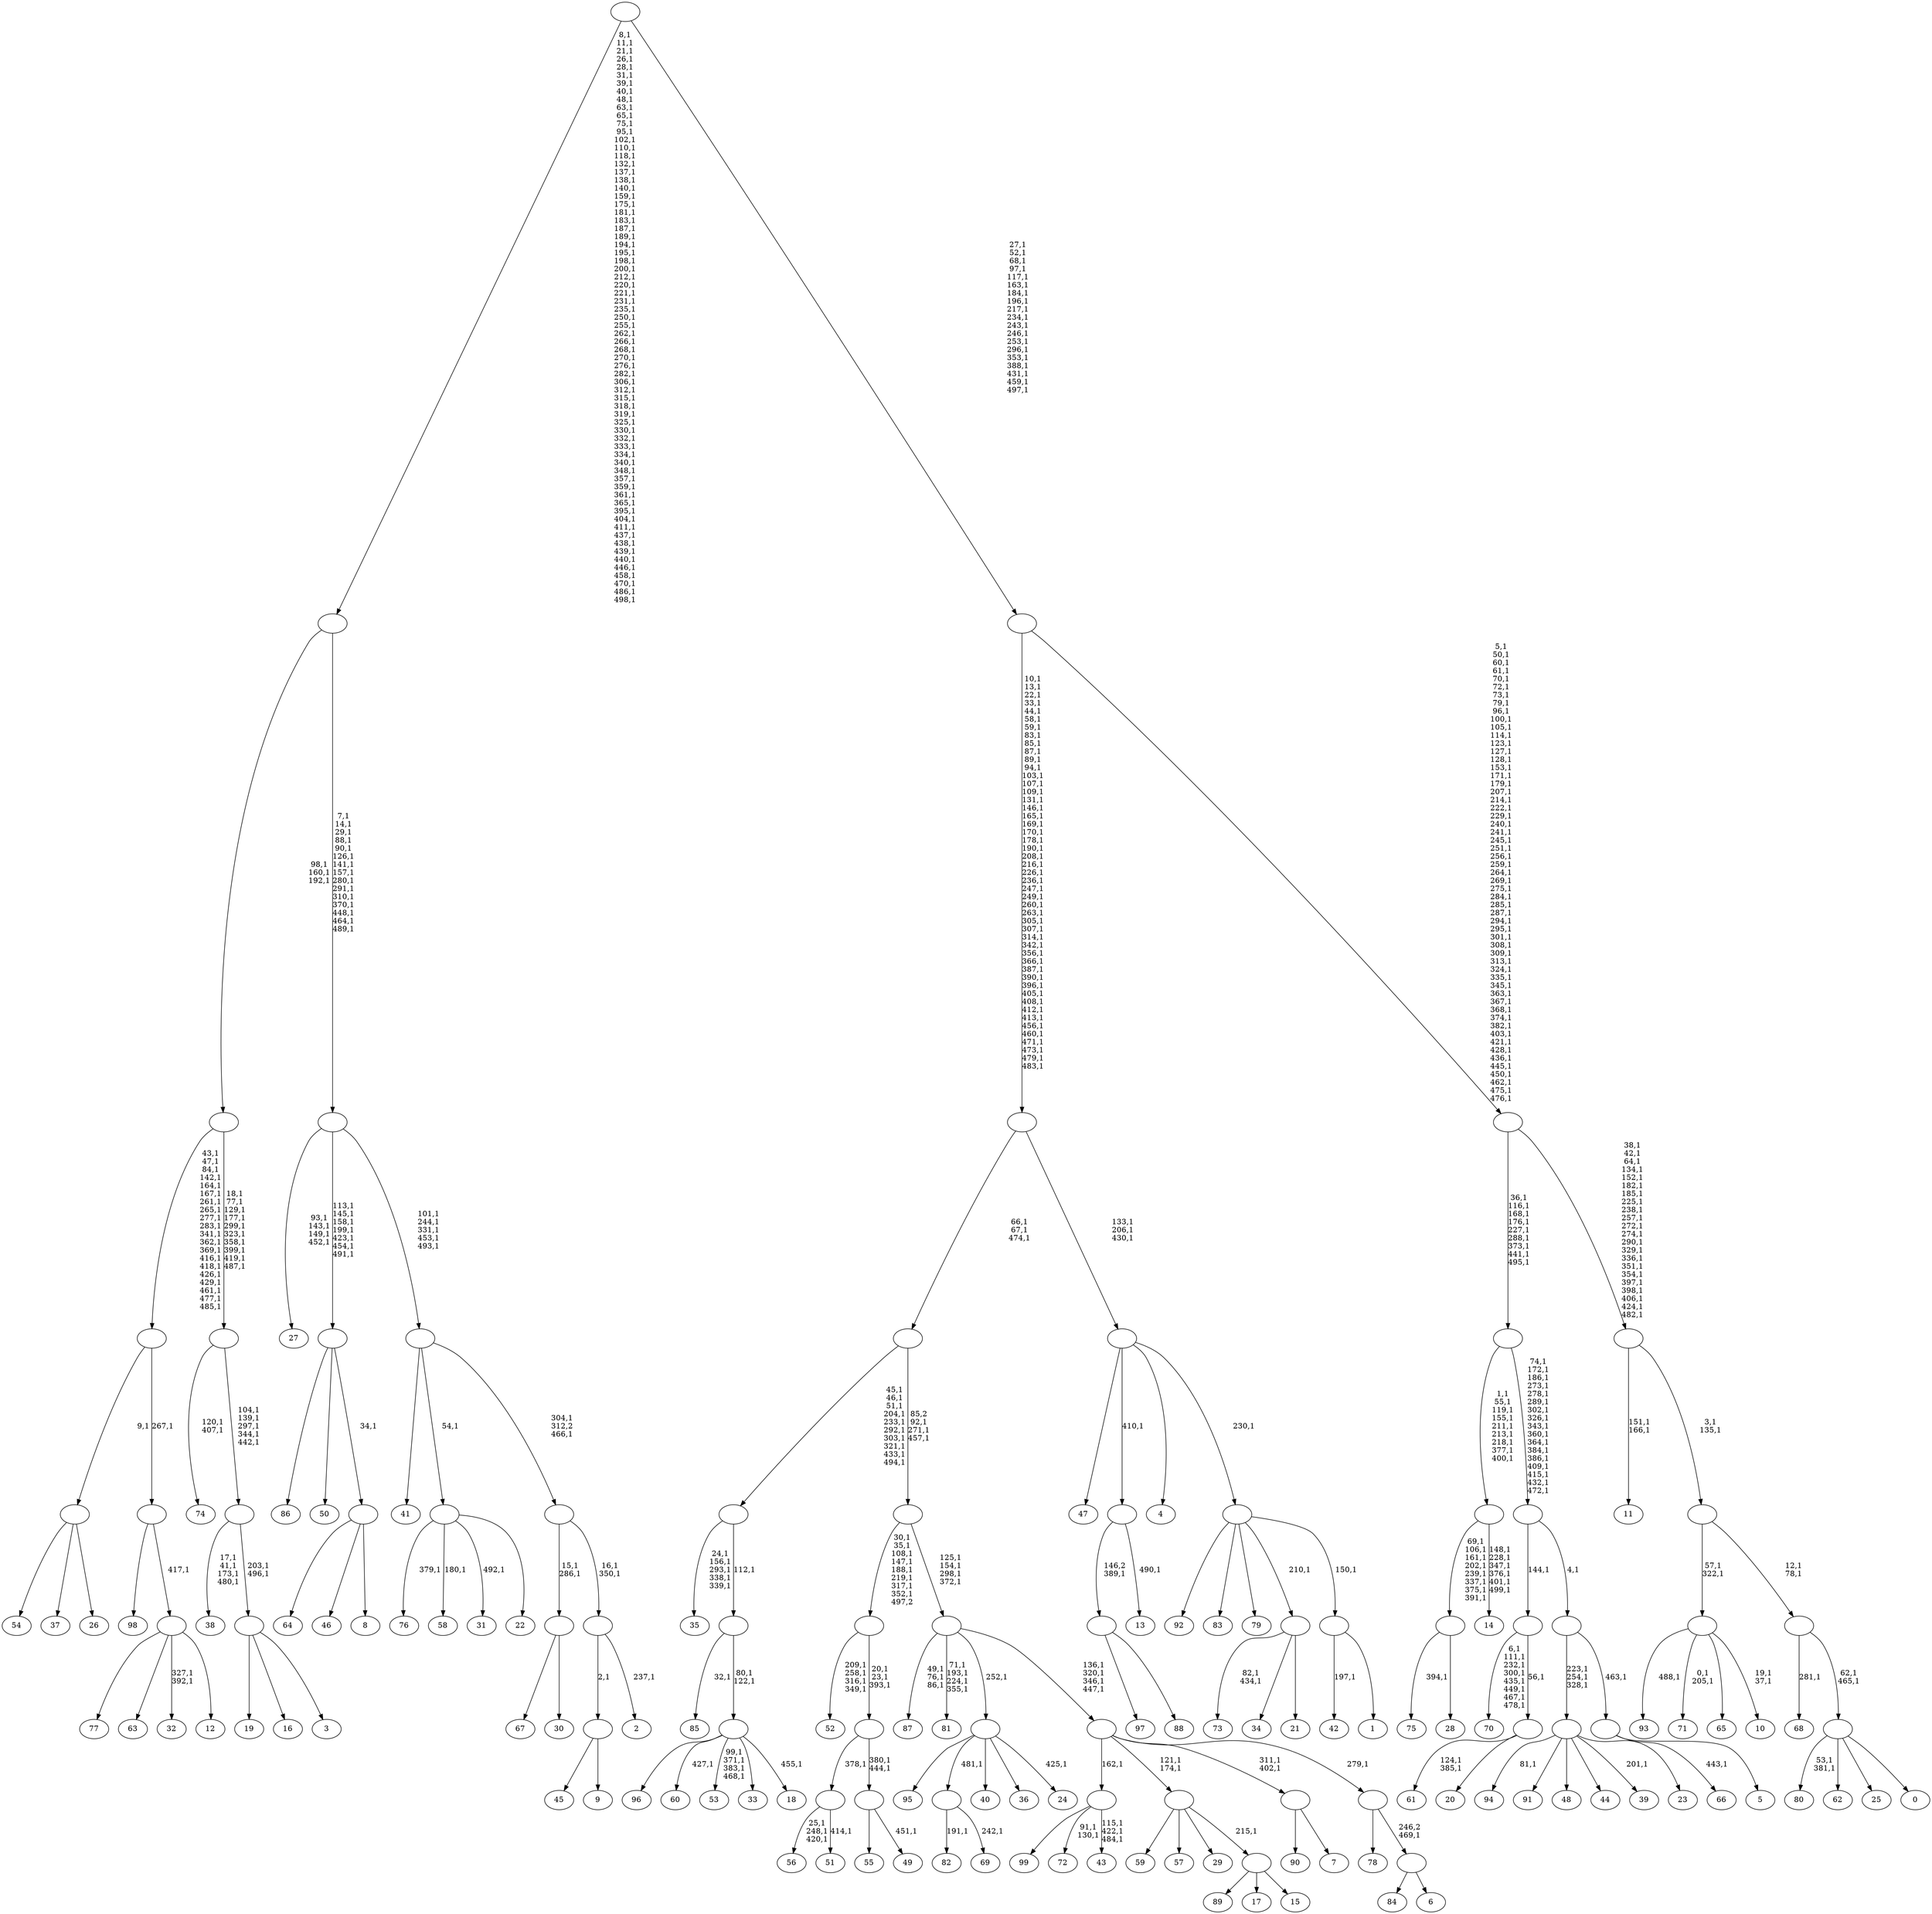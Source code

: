 digraph T {
	600 [label="99"]
	599 [label="98"]
	598 [label="97"]
	597 [label="96"]
	596 [label="95"]
	595 [label="94"]
	593 [label="93"]
	591 [label="92"]
	590 [label="91"]
	589 [label="90"]
	588 [label="89"]
	587 [label="88"]
	586 [label=""]
	585 [label="87"]
	581 [label="86"]
	580 [label="85"]
	578 [label="84"]
	577 [label="83"]
	576 [label="82"]
	574 [label="81"]
	569 [label="80"]
	566 [label="79"]
	565 [label="78"]
	564 [label="77"]
	563 [label="76"]
	561 [label="75"]
	559 [label="74"]
	556 [label="73"]
	553 [label="72"]
	550 [label="71"]
	547 [label="70"]
	538 [label="69"]
	536 [label=""]
	535 [label="68"]
	533 [label="67"]
	532 [label="66"]
	530 [label="65"]
	529 [label="64"]
	528 [label="63"]
	527 [label="62"]
	526 [label="61"]
	523 [label="60"]
	521 [label="59"]
	520 [label="58"]
	518 [label="57"]
	517 [label="56"]
	513 [label="55"]
	512 [label="54"]
	511 [label="53"]
	506 [label="52"]
	501 [label="51"]
	499 [label=""]
	498 [label="50"]
	497 [label="49"]
	495 [label=""]
	493 [label=""]
	490 [label=""]
	482 [label="48"]
	481 [label="47"]
	480 [label="46"]
	479 [label="45"]
	478 [label="44"]
	477 [label="43"]
	473 [label=""]
	472 [label="42"]
	470 [label="41"]
	469 [label="40"]
	468 [label="39"]
	466 [label="38"]
	461 [label="37"]
	460 [label="36"]
	459 [label="35"]
	453 [label="34"]
	452 [label="33"]
	451 [label="32"]
	448 [label="31"]
	446 [label="30"]
	445 [label=""]
	443 [label="29"]
	442 [label="28"]
	441 [label=""]
	433 [label="27"]
	428 [label="26"]
	427 [label=""]
	426 [label="25"]
	425 [label="24"]
	423 [label=""]
	422 [label="23"]
	421 [label=""]
	418 [label="22"]
	417 [label=""]
	416 [label="21"]
	415 [label=""]
	414 [label="20"]
	413 [label=""]
	412 [label=""]
	411 [label="19"]
	410 [label="18"]
	408 [label=""]
	406 [label=""]
	405 [label=""]
	395 [label="17"]
	394 [label="16"]
	393 [label="15"]
	392 [label=""]
	391 [label=""]
	389 [label="14"]
	382 [label=""]
	373 [label="13"]
	371 [label=""]
	370 [label="12"]
	369 [label=""]
	368 [label=""]
	367 [label=""]
	347 [label="11"]
	344 [label="10"]
	341 [label=""]
	339 [label="9"]
	338 [label=""]
	337 [label="8"]
	336 [label=""]
	335 [label=""]
	328 [label="7"]
	327 [label=""]
	325 [label="6"]
	324 [label=""]
	323 [label=""]
	322 [label=""]
	318 [label=""]
	314 [label=""]
	311 [label=""]
	308 [label="5"]
	307 [label=""]
	306 [label=""]
	305 [label=""]
	288 [label=""]
	279 [label="4"]
	278 [label="3"]
	277 [label=""]
	275 [label=""]
	270 [label=""]
	260 [label=""]
	257 [label="2"]
	255 [label=""]
	253 [label=""]
	251 [label=""]
	246 [label=""]
	231 [label=""]
	160 [label="1"]
	159 [label=""]
	158 [label=""]
	157 [label=""]
	154 [label=""]
	105 [label="0"]
	104 [label=""]
	102 [label=""]
	100 [label=""]
	98 [label=""]
	76 [label=""]
	19 [label=""]
	0 [label=""]
	586 -> 598 [label=""]
	586 -> 587 [label=""]
	536 -> 538 [label="242,1"]
	536 -> 576 [label="191,1"]
	499 -> 501 [label="414,1"]
	499 -> 517 [label="25,1\n248,1\n420,1"]
	495 -> 497 [label="451,1"]
	495 -> 513 [label=""]
	493 -> 495 [label="380,1\n444,1"]
	493 -> 499 [label="378,1"]
	490 -> 493 [label="20,1\n23,1\n393,1"]
	490 -> 506 [label="209,1\n258,1\n316,1\n349,1"]
	473 -> 477 [label="115,1\n422,1\n484,1"]
	473 -> 553 [label="91,1\n130,1"]
	473 -> 600 [label=""]
	445 -> 533 [label=""]
	445 -> 446 [label=""]
	441 -> 561 [label="394,1"]
	441 -> 442 [label=""]
	427 -> 512 [label=""]
	427 -> 461 [label=""]
	427 -> 428 [label=""]
	423 -> 425 [label="425,1"]
	423 -> 596 [label=""]
	423 -> 536 [label="481,1"]
	423 -> 469 [label=""]
	423 -> 460 [label=""]
	421 -> 468 [label="201,1"]
	421 -> 595 [label="81,1"]
	421 -> 590 [label=""]
	421 -> 482 [label=""]
	421 -> 478 [label=""]
	421 -> 422 [label=""]
	417 -> 448 [label="492,1"]
	417 -> 520 [label="180,1"]
	417 -> 563 [label="379,1"]
	417 -> 418 [label=""]
	415 -> 556 [label="82,1\n434,1"]
	415 -> 453 [label=""]
	415 -> 416 [label=""]
	413 -> 526 [label="124,1\n385,1"]
	413 -> 414 [label=""]
	412 -> 547 [label="6,1\n111,1\n232,1\n300,1\n435,1\n449,1\n467,1\n478,1"]
	412 -> 413 [label="56,1"]
	408 -> 410 [label="455,1"]
	408 -> 511 [label="99,1\n371,1\n383,1\n468,1"]
	408 -> 523 [label="427,1"]
	408 -> 597 [label=""]
	408 -> 452 [label=""]
	406 -> 408 [label="80,1\n122,1"]
	406 -> 580 [label="32,1"]
	405 -> 459 [label="24,1\n156,1\n293,1\n338,1\n339,1"]
	405 -> 406 [label="112,1"]
	392 -> 588 [label=""]
	392 -> 395 [label=""]
	392 -> 393 [label=""]
	391 -> 521 [label=""]
	391 -> 518 [label=""]
	391 -> 443 [label=""]
	391 -> 392 [label="215,1"]
	382 -> 389 [label="148,1\n228,1\n347,1\n376,1\n401,1\n499,1"]
	382 -> 441 [label="69,1\n106,1\n161,1\n202,1\n239,1\n337,1\n375,1\n391,1"]
	371 -> 373 [label="490,1"]
	371 -> 586 [label="146,2\n389,1"]
	369 -> 451 [label="327,1\n392,1"]
	369 -> 564 [label=""]
	369 -> 528 [label=""]
	369 -> 370 [label=""]
	368 -> 599 [label=""]
	368 -> 369 [label="417,1"]
	367 -> 427 [label="9,1"]
	367 -> 368 [label="267,1"]
	341 -> 344 [label="19,1\n37,1"]
	341 -> 550 [label="0,1\n205,1"]
	341 -> 593 [label="488,1"]
	341 -> 530 [label=""]
	338 -> 479 [label=""]
	338 -> 339 [label=""]
	336 -> 529 [label=""]
	336 -> 480 [label=""]
	336 -> 337 [label=""]
	335 -> 581 [label=""]
	335 -> 498 [label=""]
	335 -> 336 [label="34,1"]
	327 -> 589 [label=""]
	327 -> 328 [label=""]
	324 -> 578 [label=""]
	324 -> 325 [label=""]
	323 -> 565 [label=""]
	323 -> 324 [label="246,2\n469,1"]
	322 -> 327 [label="311,1\n402,1"]
	322 -> 391 [label="121,1\n174,1"]
	322 -> 473 [label="162,1"]
	322 -> 323 [label="279,1"]
	318 -> 322 [label="136,1\n320,1\n346,1\n447,1"]
	318 -> 574 [label="71,1\n193,1\n224,1\n355,1"]
	318 -> 585 [label="49,1\n76,1\n86,1"]
	318 -> 423 [label="252,1"]
	314 -> 318 [label="125,1\n154,1\n298,1\n372,1"]
	314 -> 490 [label="30,1\n35,1\n108,1\n147,1\n188,1\n219,1\n317,1\n352,1\n497,2"]
	311 -> 314 [label="85,2\n92,1\n271,1\n457,1"]
	311 -> 405 [label="45,1\n46,1\n51,1\n204,1\n233,1\n292,1\n303,1\n321,1\n433,1\n494,1"]
	307 -> 532 [label="443,1"]
	307 -> 308 [label=""]
	306 -> 421 [label="223,1\n254,1\n328,1"]
	306 -> 307 [label="463,1"]
	305 -> 412 [label="144,1"]
	305 -> 306 [label="4,1"]
	288 -> 305 [label="74,1\n172,1\n186,1\n273,1\n278,1\n289,1\n302,1\n326,1\n343,1\n360,1\n364,1\n384,1\n386,1\n409,1\n415,1\n432,1\n472,1"]
	288 -> 382 [label="1,1\n55,1\n119,1\n155,1\n211,1\n213,1\n218,1\n377,1\n400,1"]
	277 -> 411 [label=""]
	277 -> 394 [label=""]
	277 -> 278 [label=""]
	275 -> 277 [label="203,1\n496,1"]
	275 -> 466 [label="17,1\n41,1\n173,1\n480,1"]
	270 -> 275 [label="104,1\n139,1\n297,1\n344,1\n442,1"]
	270 -> 559 [label="120,1\n407,1"]
	260 -> 270 [label="18,1\n77,1\n129,1\n177,1\n299,1\n323,1\n358,1\n399,1\n419,1\n487,1"]
	260 -> 367 [label="43,1\n47,1\n84,1\n142,1\n164,1\n167,1\n261,1\n265,1\n277,1\n283,1\n341,1\n362,1\n369,1\n416,1\n418,1\n426,1\n429,1\n461,1\n477,1\n485,1"]
	255 -> 257 [label="237,1"]
	255 -> 338 [label="2,1"]
	253 -> 255 [label="16,1\n350,1"]
	253 -> 445 [label="15,1\n286,1"]
	251 -> 253 [label="304,1\n312,2\n466,1"]
	251 -> 470 [label=""]
	251 -> 417 [label="54,1"]
	246 -> 251 [label="101,1\n244,1\n331,1\n453,1\n493,1"]
	246 -> 335 [label="113,1\n145,1\n158,1\n199,1\n423,1\n454,1\n491,1"]
	246 -> 433 [label="93,1\n143,1\n149,1\n452,1"]
	231 -> 246 [label="7,1\n14,1\n29,1\n88,1\n90,1\n126,1\n141,1\n157,1\n280,1\n291,1\n310,1\n370,1\n448,1\n464,1\n489,1"]
	231 -> 260 [label="98,1\n160,1\n192,1"]
	159 -> 472 [label="197,1"]
	159 -> 160 [label=""]
	158 -> 591 [label=""]
	158 -> 577 [label=""]
	158 -> 566 [label=""]
	158 -> 415 [label="210,1"]
	158 -> 159 [label="150,1"]
	157 -> 481 [label=""]
	157 -> 371 [label="410,1"]
	157 -> 279 [label=""]
	157 -> 158 [label="230,1"]
	154 -> 157 [label="133,1\n206,1\n430,1"]
	154 -> 311 [label="66,1\n67,1\n474,1"]
	104 -> 569 [label="53,1\n381,1"]
	104 -> 527 [label=""]
	104 -> 426 [label=""]
	104 -> 105 [label=""]
	102 -> 104 [label="62,1\n465,1"]
	102 -> 535 [label="281,1"]
	100 -> 102 [label="12,1\n78,1"]
	100 -> 341 [label="57,1\n322,1"]
	98 -> 100 [label="3,1\n135,1"]
	98 -> 347 [label="151,1\n166,1"]
	76 -> 98 [label="38,1\n42,1\n64,1\n134,1\n152,1\n182,1\n185,1\n225,1\n238,1\n257,1\n272,1\n274,1\n290,1\n329,1\n336,1\n351,1\n354,1\n397,1\n398,1\n406,1\n424,1\n482,1"]
	76 -> 288 [label="36,1\n116,1\n168,1\n176,1\n227,1\n288,1\n373,1\n441,1\n495,1"]
	19 -> 76 [label="5,1\n50,1\n60,1\n61,1\n70,1\n72,1\n73,1\n79,1\n96,1\n100,1\n105,1\n114,1\n123,1\n127,1\n128,1\n153,1\n171,1\n179,1\n207,1\n214,1\n222,1\n229,1\n240,1\n241,1\n245,1\n251,1\n256,1\n259,1\n264,1\n269,1\n275,1\n284,1\n285,1\n287,1\n294,1\n295,1\n301,1\n308,1\n309,1\n313,1\n324,1\n335,1\n345,1\n363,1\n367,1\n368,1\n374,1\n382,1\n403,1\n421,1\n428,1\n436,1\n445,1\n450,1\n462,1\n475,1\n476,1"]
	19 -> 154 [label="10,1\n13,1\n22,1\n33,1\n44,1\n58,1\n59,1\n83,1\n85,1\n87,1\n89,1\n94,1\n103,1\n107,1\n109,1\n131,1\n146,1\n165,1\n169,1\n170,1\n178,1\n190,1\n208,1\n216,1\n226,1\n236,1\n247,1\n249,1\n260,1\n263,1\n305,1\n307,1\n314,1\n342,1\n356,1\n366,1\n387,1\n390,1\n396,1\n405,1\n408,1\n412,1\n413,1\n456,1\n460,1\n471,1\n473,1\n479,1\n483,1"]
	0 -> 19 [label="27,1\n52,1\n68,1\n97,1\n117,1\n163,1\n184,1\n196,1\n217,1\n234,1\n243,1\n246,1\n253,1\n296,1\n353,1\n388,1\n431,1\n459,1\n497,1"]
	0 -> 231 [label="8,1\n11,1\n21,1\n26,1\n28,1\n31,1\n39,1\n40,1\n48,1\n63,1\n65,1\n75,1\n95,1\n102,1\n110,1\n118,1\n132,1\n137,1\n138,1\n140,1\n159,1\n175,1\n181,1\n183,1\n187,1\n189,1\n194,1\n195,1\n198,1\n200,1\n212,1\n220,1\n221,1\n231,1\n235,1\n250,1\n255,1\n262,1\n266,1\n268,1\n270,1\n276,1\n282,1\n306,1\n312,1\n315,1\n318,1\n319,1\n325,1\n330,1\n332,1\n333,1\n334,1\n340,1\n348,1\n357,1\n359,1\n361,1\n365,1\n395,1\n404,1\n411,1\n437,1\n438,1\n439,1\n440,1\n446,1\n458,1\n470,1\n486,1\n498,1"]
}
